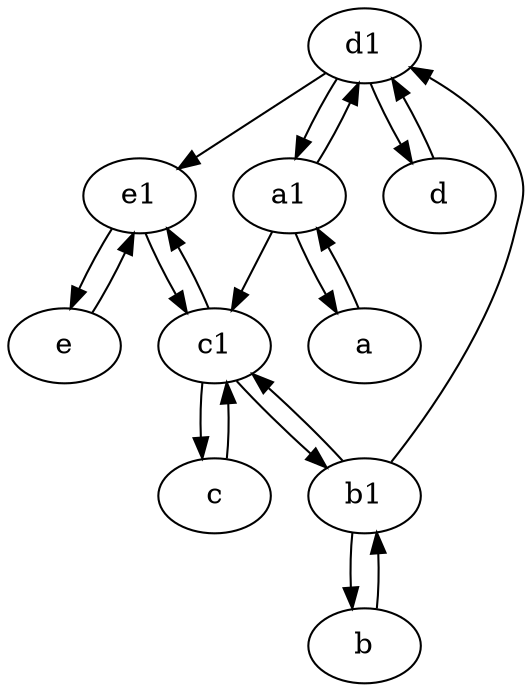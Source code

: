 digraph  {
	d1 [pos="25,30!"];
	e [pos="30,50!"];
	b [pos="50,20!"];
	e1 [pos="25,45!"];
	a1 [pos="40,15!"];
	d [pos="20,30!"];
	b1 [pos="45,20!"];
	a [pos="40,10!"];
	c [pos="20,10!"];
	c1 [pos="30,15!"];
	a -> a1;
	e1 -> c1;
	a1 -> a;
	a1 -> c1;
	a1 -> d1;
	c1 -> e1;
	b -> b1;
	d1 -> a1;
	e -> e1;
	c1 -> b1;
	b1 -> d1;
	c1 -> c;
	b1 -> c1;
	c -> c1;
	d1 -> e1;
	d1 -> d;
	d -> d1;
	b1 -> b;
	e1 -> e;

	}